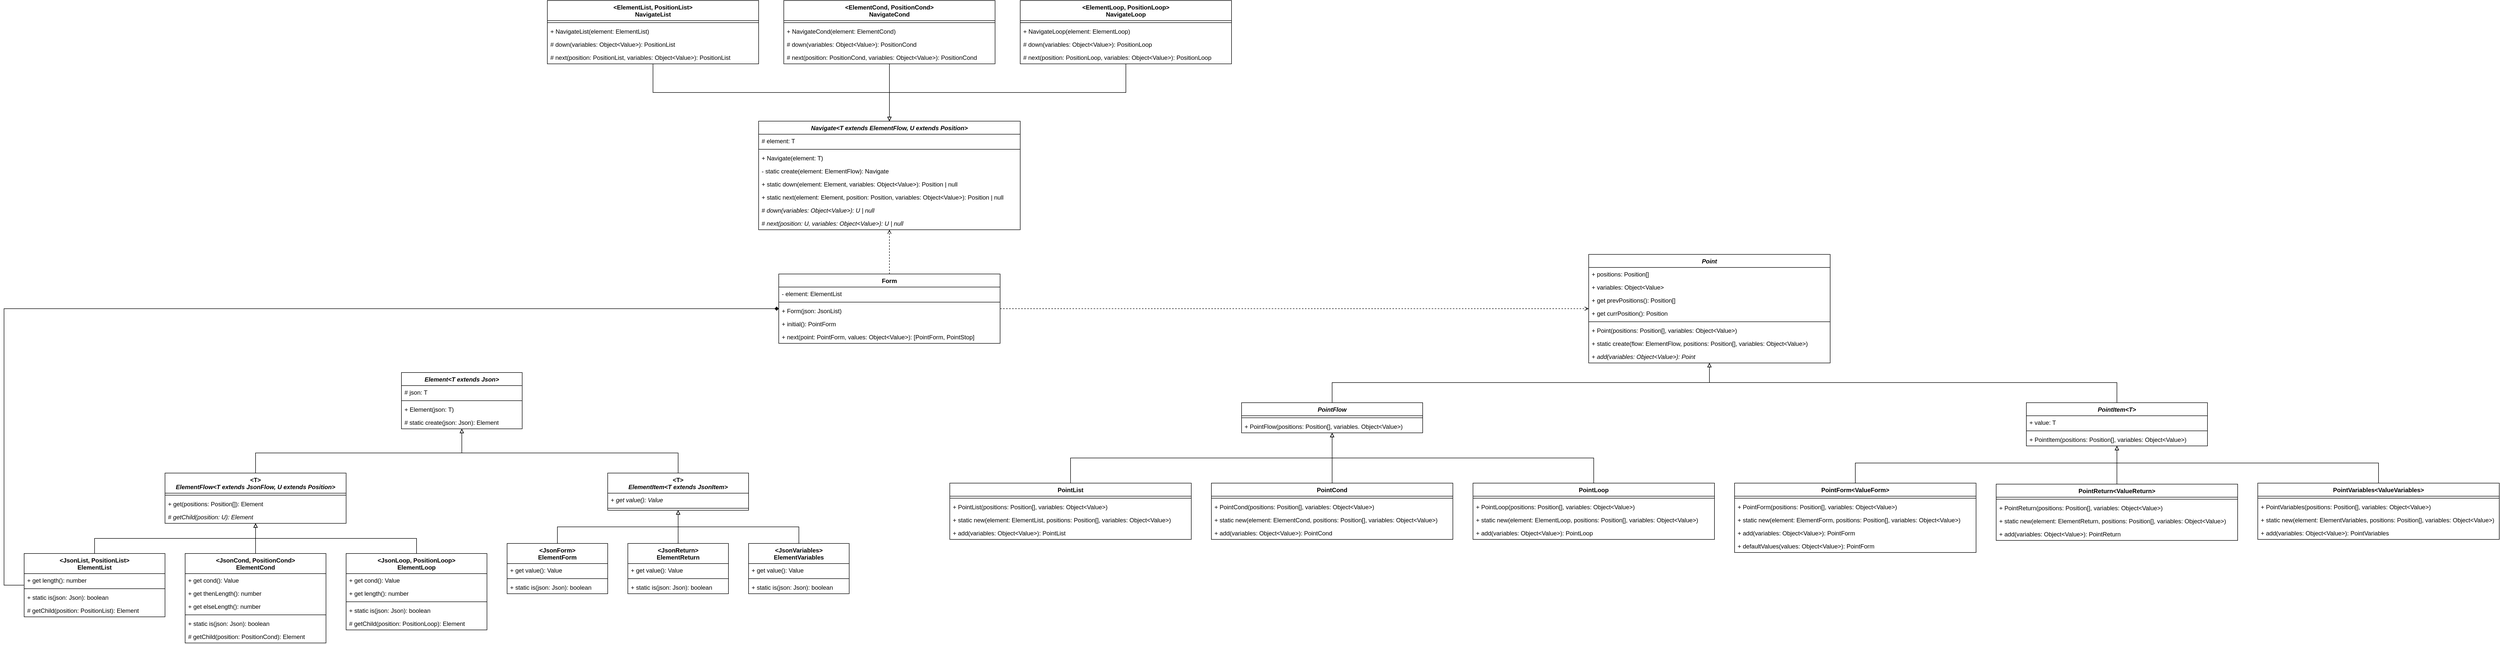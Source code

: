 <mxfile version="22.1.5" type="google">
  <diagram id="C5RBs43oDa-KdzZeNtuy" name="Page-1">
    <mxGraphModel grid="1" page="1" gridSize="10" guides="1" tooltips="1" connect="1" arrows="1" fold="1" pageScale="1" pageWidth="827" pageHeight="1169" math="0" shadow="0">
      <root>
        <mxCell id="WIyWlLk6GJQsqaUBKTNV-0" />
        <mxCell id="WIyWlLk6GJQsqaUBKTNV-1" parent="WIyWlLk6GJQsqaUBKTNV-0" />
        <mxCell id="wrRCGFxMUO7dHaXNpFXi-87" style="edgeStyle=orthogonalEdgeStyle;rounded=0;orthogonalLoop=1;jettySize=auto;html=1;dashed=1;endArrow=open;endFill=0;" edge="1" parent="WIyWlLk6GJQsqaUBKTNV-1" source="wrRCGFxMUO7dHaXNpFXi-0" target="wrRCGFxMUO7dHaXNpFXi-5">
          <mxGeometry relative="1" as="geometry" />
        </mxCell>
        <mxCell id="2OOUMkNJdqYM8mr7H8rO-6" style="edgeStyle=orthogonalEdgeStyle;rounded=0;orthogonalLoop=1;jettySize=auto;html=1;dashed=1;endArrow=open;endFill=0;" edge="1" parent="WIyWlLk6GJQsqaUBKTNV-1" source="wrRCGFxMUO7dHaXNpFXi-0" target="wrRCGFxMUO7dHaXNpFXi-184">
          <mxGeometry relative="1" as="geometry" />
        </mxCell>
        <mxCell id="wrRCGFxMUO7dHaXNpFXi-0" value="Form" style="swimlane;fontStyle=1;align=center;verticalAlign=top;childLayout=stackLayout;horizontal=1;startSize=26;horizontalStack=0;resizeParent=1;resizeParentMax=0;resizeLast=0;collapsible=1;marginBottom=0;whiteSpace=wrap;html=1;" vertex="1" parent="WIyWlLk6GJQsqaUBKTNV-1">
          <mxGeometry x="-160" y="64" width="440" height="138" as="geometry" />
        </mxCell>
        <mxCell id="wrRCGFxMUO7dHaXNpFXi-1" value="- element: ElementList" style="text;strokeColor=none;fillColor=none;align=left;verticalAlign=top;spacingLeft=4;spacingRight=4;overflow=hidden;rotatable=0;points=[[0,0.5],[1,0.5]];portConstraint=eastwest;whiteSpace=wrap;html=1;" vertex="1" parent="wrRCGFxMUO7dHaXNpFXi-0">
          <mxGeometry y="26" width="440" height="26" as="geometry" />
        </mxCell>
        <mxCell id="wrRCGFxMUO7dHaXNpFXi-2" value="" style="line;strokeWidth=1;fillColor=none;align=left;verticalAlign=middle;spacingTop=-1;spacingLeft=3;spacingRight=3;rotatable=0;labelPosition=right;points=[];portConstraint=eastwest;strokeColor=inherit;" vertex="1" parent="wrRCGFxMUO7dHaXNpFXi-0">
          <mxGeometry y="52" width="440" height="8" as="geometry" />
        </mxCell>
        <mxCell id="wrRCGFxMUO7dHaXNpFXi-3" value="+ Form(json: JsonList)" style="text;strokeColor=none;fillColor=none;align=left;verticalAlign=top;spacingLeft=4;spacingRight=4;overflow=hidden;rotatable=0;points=[[0,0.5],[1,0.5]];portConstraint=eastwest;whiteSpace=wrap;html=1;" vertex="1" parent="wrRCGFxMUO7dHaXNpFXi-0">
          <mxGeometry y="60" width="440" height="26" as="geometry" />
        </mxCell>
        <mxCell id="wrRCGFxMUO7dHaXNpFXi-36" value="+ initial(): PointForm" style="text;strokeColor=none;fillColor=none;align=left;verticalAlign=top;spacingLeft=4;spacingRight=4;overflow=hidden;rotatable=0;points=[[0,0.5],[1,0.5]];portConstraint=eastwest;whiteSpace=wrap;html=1;" vertex="1" parent="wrRCGFxMUO7dHaXNpFXi-0">
          <mxGeometry y="86" width="440" height="26" as="geometry" />
        </mxCell>
        <mxCell id="wrRCGFxMUO7dHaXNpFXi-4" value="+ next(point: PointForm, values: Object&amp;lt;Value&amp;gt;): [PointForm, PointStop]" style="text;strokeColor=none;fillColor=none;align=left;verticalAlign=top;spacingLeft=4;spacingRight=4;overflow=hidden;rotatable=0;points=[[0,0.5],[1,0.5]];portConstraint=eastwest;whiteSpace=wrap;html=1;" vertex="1" parent="wrRCGFxMUO7dHaXNpFXi-0">
          <mxGeometry y="112" width="440" height="26" as="geometry" />
        </mxCell>
        <mxCell id="wrRCGFxMUO7dHaXNpFXi-5" value="&lt;i&gt;Point&lt;/i&gt;" style="swimlane;fontStyle=1;align=center;verticalAlign=top;childLayout=stackLayout;horizontal=1;startSize=26;horizontalStack=0;resizeParent=1;resizeParentMax=0;resizeLast=0;collapsible=1;marginBottom=0;whiteSpace=wrap;html=1;" vertex="1" parent="WIyWlLk6GJQsqaUBKTNV-1">
          <mxGeometry x="1450" y="25" width="480" height="216" as="geometry" />
        </mxCell>
        <mxCell id="wrRCGFxMUO7dHaXNpFXi-15" value="+ positions: Position[]" style="text;strokeColor=none;fillColor=none;align=left;verticalAlign=top;spacingLeft=4;spacingRight=4;overflow=hidden;rotatable=0;points=[[0,0.5],[1,0.5]];portConstraint=eastwest;whiteSpace=wrap;html=1;" vertex="1" parent="wrRCGFxMUO7dHaXNpFXi-5">
          <mxGeometry y="26" width="480" height="26" as="geometry" />
        </mxCell>
        <mxCell id="2OOUMkNJdqYM8mr7H8rO-25" value="+ variables: Object&amp;lt;Value&amp;gt;" style="text;strokeColor=none;fillColor=none;align=left;verticalAlign=top;spacingLeft=4;spacingRight=4;overflow=hidden;rotatable=0;points=[[0,0.5],[1,0.5]];portConstraint=eastwest;whiteSpace=wrap;html=1;" vertex="1" parent="wrRCGFxMUO7dHaXNpFXi-5">
          <mxGeometry y="52" width="480" height="26" as="geometry" />
        </mxCell>
        <mxCell id="wrRCGFxMUO7dHaXNpFXi-6" value="+ get prevPositions(): Position[]" style="text;strokeColor=none;fillColor=none;align=left;verticalAlign=top;spacingLeft=4;spacingRight=4;overflow=hidden;rotatable=0;points=[[0,0.5],[1,0.5]];portConstraint=eastwest;whiteSpace=wrap;html=1;" vertex="1" parent="wrRCGFxMUO7dHaXNpFXi-5">
          <mxGeometry y="78" width="480" height="26" as="geometry" />
        </mxCell>
        <mxCell id="2OOUMkNJdqYM8mr7H8rO-26" value="+ get currPosition(): Position" style="text;strokeColor=none;fillColor=none;align=left;verticalAlign=top;spacingLeft=4;spacingRight=4;overflow=hidden;rotatable=0;points=[[0,0.5],[1,0.5]];portConstraint=eastwest;whiteSpace=wrap;html=1;" vertex="1" parent="wrRCGFxMUO7dHaXNpFXi-5">
          <mxGeometry y="104" width="480" height="26" as="geometry" />
        </mxCell>
        <mxCell id="wrRCGFxMUO7dHaXNpFXi-7" value="" style="line;strokeWidth=1;fillColor=none;align=left;verticalAlign=middle;spacingTop=-1;spacingLeft=3;spacingRight=3;rotatable=0;labelPosition=right;points=[];portConstraint=eastwest;strokeColor=inherit;" vertex="1" parent="wrRCGFxMUO7dHaXNpFXi-5">
          <mxGeometry y="130" width="480" height="8" as="geometry" />
        </mxCell>
        <mxCell id="wrRCGFxMUO7dHaXNpFXi-8" value="+ Point(positions: Position[], variables: Object&amp;lt;Value&amp;gt;)" style="text;strokeColor=none;fillColor=none;align=left;verticalAlign=top;spacingLeft=4;spacingRight=4;overflow=hidden;rotatable=0;points=[[0,0.5],[1,0.5]];portConstraint=eastwest;whiteSpace=wrap;html=1;" vertex="1" parent="wrRCGFxMUO7dHaXNpFXi-5">
          <mxGeometry y="138" width="480" height="26" as="geometry" />
        </mxCell>
        <mxCell id="2OOUMkNJdqYM8mr7H8rO-23" value="+ static create(flow: ElementFlow, positions: Position[], variables: Object&amp;lt;Value&amp;gt;)" style="text;strokeColor=none;fillColor=none;align=left;verticalAlign=top;spacingLeft=4;spacingRight=4;overflow=hidden;rotatable=0;points=[[0,0.5],[1,0.5]];portConstraint=eastwest;whiteSpace=wrap;html=1;" vertex="1" parent="wrRCGFxMUO7dHaXNpFXi-5">
          <mxGeometry y="164" width="480" height="26" as="geometry" />
        </mxCell>
        <mxCell id="2OOUMkNJdqYM8mr7H8rO-24" value="+ &lt;i&gt;add(variables: Object&amp;lt;Value&amp;gt;): Point&lt;/i&gt;" style="text;strokeColor=none;fillColor=none;align=left;verticalAlign=top;spacingLeft=4;spacingRight=4;overflow=hidden;rotatable=0;points=[[0,0.5],[1,0.5]];portConstraint=eastwest;whiteSpace=wrap;html=1;" vertex="1" parent="wrRCGFxMUO7dHaXNpFXi-5">
          <mxGeometry y="190" width="480" height="26" as="geometry" />
        </mxCell>
        <mxCell id="2OOUMkNJdqYM8mr7H8rO-49" style="edgeStyle=orthogonalEdgeStyle;rounded=0;orthogonalLoop=1;jettySize=auto;html=1;endArrow=block;endFill=0;" edge="1" parent="WIyWlLk6GJQsqaUBKTNV-1" source="wrRCGFxMUO7dHaXNpFXi-37" target="wrRCGFxMUO7dHaXNpFXi-5">
          <mxGeometry relative="1" as="geometry">
            <Array as="points">
              <mxPoint x="940" y="280" />
              <mxPoint x="1690" y="280" />
            </Array>
          </mxGeometry>
        </mxCell>
        <mxCell id="wrRCGFxMUO7dHaXNpFXi-37" value="&lt;i&gt;PointFlow&lt;/i&gt;" style="swimlane;fontStyle=1;align=center;verticalAlign=top;childLayout=stackLayout;horizontal=1;startSize=26;horizontalStack=0;resizeParent=1;resizeParentMax=0;resizeLast=0;collapsible=1;marginBottom=0;whiteSpace=wrap;html=1;" vertex="1" parent="WIyWlLk6GJQsqaUBKTNV-1">
          <mxGeometry x="760" y="320" width="360" height="60" as="geometry" />
        </mxCell>
        <mxCell id="wrRCGFxMUO7dHaXNpFXi-40" value="" style="line;strokeWidth=1;fillColor=none;align=left;verticalAlign=middle;spacingTop=-1;spacingLeft=3;spacingRight=3;rotatable=0;labelPosition=right;points=[];portConstraint=eastwest;strokeColor=inherit;" vertex="1" parent="wrRCGFxMUO7dHaXNpFXi-37">
          <mxGeometry y="26" width="360" height="8" as="geometry" />
        </mxCell>
        <mxCell id="wrRCGFxMUO7dHaXNpFXi-41" value="+ PointFlow(positions: Position[], variables. Object&amp;lt;Value&amp;gt;)" style="text;strokeColor=none;fillColor=none;align=left;verticalAlign=top;spacingLeft=4;spacingRight=4;overflow=hidden;rotatable=0;points=[[0,0.5],[1,0.5]];portConstraint=eastwest;whiteSpace=wrap;html=1;" vertex="1" parent="wrRCGFxMUO7dHaXNpFXi-37">
          <mxGeometry y="34" width="360" height="26" as="geometry" />
        </mxCell>
        <mxCell id="2OOUMkNJdqYM8mr7H8rO-50" style="edgeStyle=orthogonalEdgeStyle;rounded=0;orthogonalLoop=1;jettySize=auto;html=1;endArrow=block;endFill=0;" edge="1" parent="WIyWlLk6GJQsqaUBKTNV-1" source="wrRCGFxMUO7dHaXNpFXi-42" target="wrRCGFxMUO7dHaXNpFXi-5">
          <mxGeometry relative="1" as="geometry">
            <Array as="points">
              <mxPoint x="2500" y="280" />
              <mxPoint x="1690" y="280" />
            </Array>
          </mxGeometry>
        </mxCell>
        <mxCell id="wrRCGFxMUO7dHaXNpFXi-42" value="&lt;i&gt;PointItem&amp;lt;T&amp;gt;&lt;/i&gt;" style="swimlane;fontStyle=1;align=center;verticalAlign=top;childLayout=stackLayout;horizontal=1;startSize=26;horizontalStack=0;resizeParent=1;resizeParentMax=0;resizeLast=0;collapsible=1;marginBottom=0;whiteSpace=wrap;html=1;" vertex="1" parent="WIyWlLk6GJQsqaUBKTNV-1">
          <mxGeometry x="2320" y="320" width="360" height="86" as="geometry" />
        </mxCell>
        <mxCell id="2OOUMkNJdqYM8mr7H8rO-51" value="+ value: T" style="text;strokeColor=none;fillColor=none;align=left;verticalAlign=top;spacingLeft=4;spacingRight=4;overflow=hidden;rotatable=0;points=[[0,0.5],[1,0.5]];portConstraint=eastwest;whiteSpace=wrap;html=1;" vertex="1" parent="wrRCGFxMUO7dHaXNpFXi-42">
          <mxGeometry y="26" width="360" height="26" as="geometry" />
        </mxCell>
        <mxCell id="wrRCGFxMUO7dHaXNpFXi-45" value="" style="line;strokeWidth=1;fillColor=none;align=left;verticalAlign=middle;spacingTop=-1;spacingLeft=3;spacingRight=3;rotatable=0;labelPosition=right;points=[];portConstraint=eastwest;strokeColor=inherit;" vertex="1" parent="wrRCGFxMUO7dHaXNpFXi-42">
          <mxGeometry y="52" width="360" height="8" as="geometry" />
        </mxCell>
        <mxCell id="wrRCGFxMUO7dHaXNpFXi-46" value="+ PointItem(positions: Position[], variables: Object&amp;lt;Value&amp;gt;)" style="text;strokeColor=none;fillColor=none;align=left;verticalAlign=top;spacingLeft=4;spacingRight=4;overflow=hidden;rotatable=0;points=[[0,0.5],[1,0.5]];portConstraint=eastwest;whiteSpace=wrap;html=1;" vertex="1" parent="wrRCGFxMUO7dHaXNpFXi-42">
          <mxGeometry y="60" width="360" height="26" as="geometry" />
        </mxCell>
        <mxCell id="2OOUMkNJdqYM8mr7H8rO-46" style="edgeStyle=orthogonalEdgeStyle;rounded=0;orthogonalLoop=1;jettySize=auto;html=1;endArrow=block;endFill=0;" edge="1" parent="WIyWlLk6GJQsqaUBKTNV-1" source="wrRCGFxMUO7dHaXNpFXi-47" target="wrRCGFxMUO7dHaXNpFXi-42">
          <mxGeometry relative="1" as="geometry">
            <Array as="points">
              <mxPoint x="1980" y="440" />
              <mxPoint x="2500" y="440" />
            </Array>
          </mxGeometry>
        </mxCell>
        <mxCell id="wrRCGFxMUO7dHaXNpFXi-47" value="PointForm&amp;lt;ValueForm&amp;gt;" style="swimlane;fontStyle=1;align=center;verticalAlign=top;childLayout=stackLayout;horizontal=1;startSize=26;horizontalStack=0;resizeParent=1;resizeParentMax=0;resizeLast=0;collapsible=1;marginBottom=0;whiteSpace=wrap;html=1;" vertex="1" parent="WIyWlLk6GJQsqaUBKTNV-1">
          <mxGeometry x="1740" y="480" width="480" height="138" as="geometry" />
        </mxCell>
        <mxCell id="wrRCGFxMUO7dHaXNpFXi-48" value="" style="line;strokeWidth=1;fillColor=none;align=left;verticalAlign=middle;spacingTop=-1;spacingLeft=3;spacingRight=3;rotatable=0;labelPosition=right;points=[];portConstraint=eastwest;strokeColor=inherit;" vertex="1" parent="wrRCGFxMUO7dHaXNpFXi-47">
          <mxGeometry y="26" width="480" height="8" as="geometry" />
        </mxCell>
        <mxCell id="wrRCGFxMUO7dHaXNpFXi-49" value="+ PointForm(positions: Position[], variables: Object&amp;lt;Value&amp;gt;)" style="text;strokeColor=none;fillColor=none;align=left;verticalAlign=top;spacingLeft=4;spacingRight=4;overflow=hidden;rotatable=0;points=[[0,0.5],[1,0.5]];portConstraint=eastwest;whiteSpace=wrap;html=1;" vertex="1" parent="wrRCGFxMUO7dHaXNpFXi-47">
          <mxGeometry y="34" width="480" height="26" as="geometry" />
        </mxCell>
        <mxCell id="2OOUMkNJdqYM8mr7H8rO-35" value="+ static new(element: ElementForm, positions: Position[], variables: Object&amp;lt;Value&amp;gt;)" style="text;strokeColor=none;fillColor=none;align=left;verticalAlign=top;spacingLeft=4;spacingRight=4;overflow=hidden;rotatable=0;points=[[0,0.5],[1,0.5]];portConstraint=eastwest;whiteSpace=wrap;html=1;" vertex="1" parent="wrRCGFxMUO7dHaXNpFXi-47">
          <mxGeometry y="60" width="480" height="26" as="geometry" />
        </mxCell>
        <mxCell id="2OOUMkNJdqYM8mr7H8rO-36" value="+ add(variables: Object&amp;lt;Value&amp;gt;): PointForm" style="text;strokeColor=none;fillColor=none;align=left;verticalAlign=top;spacingLeft=4;spacingRight=4;overflow=hidden;rotatable=0;points=[[0,0.5],[1,0.5]];portConstraint=eastwest;whiteSpace=wrap;html=1;" vertex="1" parent="wrRCGFxMUO7dHaXNpFXi-47">
          <mxGeometry y="86" width="480" height="26" as="geometry" />
        </mxCell>
        <mxCell id="2OOUMkNJdqYM8mr7H8rO-52" value="+ defaultValues(values: Object&amp;lt;Value&amp;gt;): PointForm" style="text;strokeColor=none;fillColor=none;align=left;verticalAlign=top;spacingLeft=4;spacingRight=4;overflow=hidden;rotatable=0;points=[[0,0.5],[1,0.5]];portConstraint=eastwest;whiteSpace=wrap;html=1;" vertex="1" parent="wrRCGFxMUO7dHaXNpFXi-47">
          <mxGeometry y="112" width="480" height="26" as="geometry" />
        </mxCell>
        <mxCell id="2OOUMkNJdqYM8mr7H8rO-47" style="edgeStyle=orthogonalEdgeStyle;rounded=0;orthogonalLoop=1;jettySize=auto;html=1;endArrow=block;endFill=0;" edge="1" parent="WIyWlLk6GJQsqaUBKTNV-1" source="wrRCGFxMUO7dHaXNpFXi-53" target="wrRCGFxMUO7dHaXNpFXi-42">
          <mxGeometry relative="1" as="geometry" />
        </mxCell>
        <mxCell id="wrRCGFxMUO7dHaXNpFXi-53" value="PointReturn&amp;lt;ValueReturn&amp;gt;" style="swimlane;fontStyle=1;align=center;verticalAlign=top;childLayout=stackLayout;horizontal=1;startSize=26;horizontalStack=0;resizeParent=1;resizeParentMax=0;resizeLast=0;collapsible=1;marginBottom=0;whiteSpace=wrap;html=1;" vertex="1" parent="WIyWlLk6GJQsqaUBKTNV-1">
          <mxGeometry x="2260" y="482" width="480" height="112" as="geometry" />
        </mxCell>
        <mxCell id="wrRCGFxMUO7dHaXNpFXi-57" value="" style="line;strokeWidth=1;fillColor=none;align=left;verticalAlign=middle;spacingTop=-1;spacingLeft=3;spacingRight=3;rotatable=0;labelPosition=right;points=[];portConstraint=eastwest;strokeColor=inherit;" vertex="1" parent="wrRCGFxMUO7dHaXNpFXi-53">
          <mxGeometry y="26" width="480" height="8" as="geometry" />
        </mxCell>
        <mxCell id="wrRCGFxMUO7dHaXNpFXi-58" value="+ PointReturn(positions: Position[], variables: Object&amp;lt;Value&amp;gt;)" style="text;strokeColor=none;fillColor=none;align=left;verticalAlign=top;spacingLeft=4;spacingRight=4;overflow=hidden;rotatable=0;points=[[0,0.5],[1,0.5]];portConstraint=eastwest;whiteSpace=wrap;html=1;" vertex="1" parent="wrRCGFxMUO7dHaXNpFXi-53">
          <mxGeometry y="34" width="480" height="26" as="geometry" />
        </mxCell>
        <mxCell id="2OOUMkNJdqYM8mr7H8rO-37" value="+ static new(element: ElementReturn, positions: Position[], variables: Object&amp;lt;Value&amp;gt;)" style="text;strokeColor=none;fillColor=none;align=left;verticalAlign=top;spacingLeft=4;spacingRight=4;overflow=hidden;rotatable=0;points=[[0,0.5],[1,0.5]];portConstraint=eastwest;whiteSpace=wrap;html=1;" vertex="1" parent="wrRCGFxMUO7dHaXNpFXi-53">
          <mxGeometry y="60" width="480" height="26" as="geometry" />
        </mxCell>
        <mxCell id="2OOUMkNJdqYM8mr7H8rO-38" value="+ add(variables: Object&amp;lt;Value&amp;gt;): PointReturn" style="text;strokeColor=none;fillColor=none;align=left;verticalAlign=top;spacingLeft=4;spacingRight=4;overflow=hidden;rotatable=0;points=[[0,0.5],[1,0.5]];portConstraint=eastwest;whiteSpace=wrap;html=1;" vertex="1" parent="wrRCGFxMUO7dHaXNpFXi-53">
          <mxGeometry y="86" width="480" height="26" as="geometry" />
        </mxCell>
        <mxCell id="2OOUMkNJdqYM8mr7H8rO-48" style="edgeStyle=orthogonalEdgeStyle;rounded=0;orthogonalLoop=1;jettySize=auto;html=1;endArrow=block;endFill=0;" edge="1" parent="WIyWlLk6GJQsqaUBKTNV-1" source="wrRCGFxMUO7dHaXNpFXi-59" target="wrRCGFxMUO7dHaXNpFXi-42">
          <mxGeometry relative="1" as="geometry">
            <Array as="points">
              <mxPoint x="3020" y="440" />
              <mxPoint x="2500" y="440" />
            </Array>
          </mxGeometry>
        </mxCell>
        <mxCell id="wrRCGFxMUO7dHaXNpFXi-59" value="PointVariables&amp;lt;ValueVariables&amp;gt;" style="swimlane;fontStyle=1;align=center;verticalAlign=top;childLayout=stackLayout;horizontal=1;startSize=26;horizontalStack=0;resizeParent=1;resizeParentMax=0;resizeLast=0;collapsible=1;marginBottom=0;whiteSpace=wrap;html=1;" vertex="1" parent="WIyWlLk6GJQsqaUBKTNV-1">
          <mxGeometry x="2780" y="480" width="480" height="112" as="geometry" />
        </mxCell>
        <mxCell id="wrRCGFxMUO7dHaXNpFXi-61" value="" style="line;strokeWidth=1;fillColor=none;align=left;verticalAlign=middle;spacingTop=-1;spacingLeft=3;spacingRight=3;rotatable=0;labelPosition=right;points=[];portConstraint=eastwest;strokeColor=inherit;" vertex="1" parent="wrRCGFxMUO7dHaXNpFXi-59">
          <mxGeometry y="26" width="480" height="8" as="geometry" />
        </mxCell>
        <mxCell id="wrRCGFxMUO7dHaXNpFXi-62" value="+ PointVariables(positions: Position[], variables: Object&amp;lt;Value&amp;gt;)" style="text;strokeColor=none;fillColor=none;align=left;verticalAlign=top;spacingLeft=4;spacingRight=4;overflow=hidden;rotatable=0;points=[[0,0.5],[1,0.5]];portConstraint=eastwest;whiteSpace=wrap;html=1;" vertex="1" parent="wrRCGFxMUO7dHaXNpFXi-59">
          <mxGeometry y="34" width="480" height="26" as="geometry" />
        </mxCell>
        <mxCell id="2OOUMkNJdqYM8mr7H8rO-39" value="+ static new(element: ElementVariables, positions: Position[], variables: Object&amp;lt;Value&amp;gt;)" style="text;strokeColor=none;fillColor=none;align=left;verticalAlign=top;spacingLeft=4;spacingRight=4;overflow=hidden;rotatable=0;points=[[0,0.5],[1,0.5]];portConstraint=eastwest;whiteSpace=wrap;html=1;" vertex="1" parent="wrRCGFxMUO7dHaXNpFXi-59">
          <mxGeometry y="60" width="480" height="26" as="geometry" />
        </mxCell>
        <mxCell id="2OOUMkNJdqYM8mr7H8rO-40" value="+ add(variables: Object&amp;lt;Value&amp;gt;): PointVariables" style="text;strokeColor=none;fillColor=none;align=left;verticalAlign=top;spacingLeft=4;spacingRight=4;overflow=hidden;rotatable=0;points=[[0,0.5],[1,0.5]];portConstraint=eastwest;whiteSpace=wrap;html=1;" vertex="1" parent="wrRCGFxMUO7dHaXNpFXi-59">
          <mxGeometry y="86" width="480" height="26" as="geometry" />
        </mxCell>
        <mxCell id="2OOUMkNJdqYM8mr7H8rO-42" style="edgeStyle=orthogonalEdgeStyle;rounded=0;orthogonalLoop=1;jettySize=auto;html=1;endArrow=block;endFill=0;" edge="1" parent="WIyWlLk6GJQsqaUBKTNV-1" source="wrRCGFxMUO7dHaXNpFXi-66" target="wrRCGFxMUO7dHaXNpFXi-37">
          <mxGeometry relative="1" as="geometry">
            <Array as="points">
              <mxPoint x="420" y="430" />
              <mxPoint x="940" y="430" />
            </Array>
          </mxGeometry>
        </mxCell>
        <mxCell id="wrRCGFxMUO7dHaXNpFXi-66" value="PointList" style="swimlane;fontStyle=1;align=center;verticalAlign=top;childLayout=stackLayout;horizontal=1;startSize=26;horizontalStack=0;resizeParent=1;resizeParentMax=0;resizeLast=0;collapsible=1;marginBottom=0;whiteSpace=wrap;html=1;" vertex="1" parent="WIyWlLk6GJQsqaUBKTNV-1">
          <mxGeometry x="180" y="480" width="480" height="112" as="geometry" />
        </mxCell>
        <mxCell id="wrRCGFxMUO7dHaXNpFXi-70" value="" style="line;strokeWidth=1;fillColor=none;align=left;verticalAlign=middle;spacingTop=-1;spacingLeft=3;spacingRight=3;rotatable=0;labelPosition=right;points=[];portConstraint=eastwest;strokeColor=inherit;" vertex="1" parent="wrRCGFxMUO7dHaXNpFXi-66">
          <mxGeometry y="26" width="480" height="8" as="geometry" />
        </mxCell>
        <mxCell id="wrRCGFxMUO7dHaXNpFXi-71" value="+ PointList(positions: Position[], variables: Object&amp;lt;Value&amp;gt;)" style="text;strokeColor=none;fillColor=none;align=left;verticalAlign=top;spacingLeft=4;spacingRight=4;overflow=hidden;rotatable=0;points=[[0,0.5],[1,0.5]];portConstraint=eastwest;whiteSpace=wrap;html=1;" vertex="1" parent="wrRCGFxMUO7dHaXNpFXi-66">
          <mxGeometry y="34" width="480" height="26" as="geometry" />
        </mxCell>
        <mxCell id="2OOUMkNJdqYM8mr7H8rO-27" value="+ static new(element: ElementList, positions: Position[], variables: Object&amp;lt;Value&amp;gt;)" style="text;strokeColor=none;fillColor=none;align=left;verticalAlign=top;spacingLeft=4;spacingRight=4;overflow=hidden;rotatable=0;points=[[0,0.5],[1,0.5]];portConstraint=eastwest;whiteSpace=wrap;html=1;" vertex="1" parent="wrRCGFxMUO7dHaXNpFXi-66">
          <mxGeometry y="60" width="480" height="26" as="geometry" />
        </mxCell>
        <mxCell id="2OOUMkNJdqYM8mr7H8rO-29" value="+ add(variables: Object&amp;lt;Value&amp;gt;): PointList" style="text;strokeColor=none;fillColor=none;align=left;verticalAlign=top;spacingLeft=4;spacingRight=4;overflow=hidden;rotatable=0;points=[[0,0.5],[1,0.5]];portConstraint=eastwest;whiteSpace=wrap;html=1;" vertex="1" parent="wrRCGFxMUO7dHaXNpFXi-66">
          <mxGeometry y="86" width="480" height="26" as="geometry" />
        </mxCell>
        <mxCell id="2OOUMkNJdqYM8mr7H8rO-43" style="edgeStyle=orthogonalEdgeStyle;rounded=0;orthogonalLoop=1;jettySize=auto;html=1;endArrow=block;endFill=0;" edge="1" parent="WIyWlLk6GJQsqaUBKTNV-1" source="wrRCGFxMUO7dHaXNpFXi-74" target="wrRCGFxMUO7dHaXNpFXi-37">
          <mxGeometry relative="1" as="geometry" />
        </mxCell>
        <mxCell id="wrRCGFxMUO7dHaXNpFXi-74" value="PointCond" style="swimlane;fontStyle=1;align=center;verticalAlign=top;childLayout=stackLayout;horizontal=1;startSize=26;horizontalStack=0;resizeParent=1;resizeParentMax=0;resizeLast=0;collapsible=1;marginBottom=0;whiteSpace=wrap;html=1;" vertex="1" parent="WIyWlLk6GJQsqaUBKTNV-1">
          <mxGeometry x="700" y="480" width="480" height="112" as="geometry" />
        </mxCell>
        <mxCell id="wrRCGFxMUO7dHaXNpFXi-75" value="" style="line;strokeWidth=1;fillColor=none;align=left;verticalAlign=middle;spacingTop=-1;spacingLeft=3;spacingRight=3;rotatable=0;labelPosition=right;points=[];portConstraint=eastwest;strokeColor=inherit;" vertex="1" parent="wrRCGFxMUO7dHaXNpFXi-74">
          <mxGeometry y="26" width="480" height="8" as="geometry" />
        </mxCell>
        <mxCell id="wrRCGFxMUO7dHaXNpFXi-76" value="+ PointCond(positions: Position[], variables: Object&amp;lt;Value&amp;gt;)" style="text;strokeColor=none;fillColor=none;align=left;verticalAlign=top;spacingLeft=4;spacingRight=4;overflow=hidden;rotatable=0;points=[[0,0.5],[1,0.5]];portConstraint=eastwest;whiteSpace=wrap;html=1;" vertex="1" parent="wrRCGFxMUO7dHaXNpFXi-74">
          <mxGeometry y="34" width="480" height="26" as="geometry" />
        </mxCell>
        <mxCell id="2OOUMkNJdqYM8mr7H8rO-31" value="+ static new(element: ElementCond, positions: Position[], variables: Object&amp;lt;Value&amp;gt;)" style="text;strokeColor=none;fillColor=none;align=left;verticalAlign=top;spacingLeft=4;spacingRight=4;overflow=hidden;rotatable=0;points=[[0,0.5],[1,0.5]];portConstraint=eastwest;whiteSpace=wrap;html=1;" vertex="1" parent="wrRCGFxMUO7dHaXNpFXi-74">
          <mxGeometry y="60" width="480" height="26" as="geometry" />
        </mxCell>
        <mxCell id="2OOUMkNJdqYM8mr7H8rO-32" value="+ add(variables: Object&amp;lt;Value&amp;gt;): PointCond" style="text;strokeColor=none;fillColor=none;align=left;verticalAlign=top;spacingLeft=4;spacingRight=4;overflow=hidden;rotatable=0;points=[[0,0.5],[1,0.5]];portConstraint=eastwest;whiteSpace=wrap;html=1;" vertex="1" parent="wrRCGFxMUO7dHaXNpFXi-74">
          <mxGeometry y="86" width="480" height="26" as="geometry" />
        </mxCell>
        <mxCell id="wrRCGFxMUO7dHaXNpFXi-110" value="&lt;i&gt;Element&amp;lt;T extends Json&amp;gt;&lt;/i&gt;" style="swimlane;fontStyle=1;align=center;verticalAlign=top;childLayout=stackLayout;horizontal=1;startSize=26;horizontalStack=0;resizeParent=1;resizeParentMax=0;resizeLast=0;collapsible=1;marginBottom=0;whiteSpace=wrap;html=1;" vertex="1" parent="WIyWlLk6GJQsqaUBKTNV-1">
          <mxGeometry x="-910" y="260" width="240" height="112" as="geometry" />
        </mxCell>
        <mxCell id="wrRCGFxMUO7dHaXNpFXi-111" value="# json: T" style="text;strokeColor=none;fillColor=none;align=left;verticalAlign=top;spacingLeft=4;spacingRight=4;overflow=hidden;rotatable=0;points=[[0,0.5],[1,0.5]];portConstraint=eastwest;whiteSpace=wrap;html=1;" vertex="1" parent="wrRCGFxMUO7dHaXNpFXi-110">
          <mxGeometry y="26" width="240" height="26" as="geometry" />
        </mxCell>
        <mxCell id="wrRCGFxMUO7dHaXNpFXi-112" value="" style="line;strokeWidth=1;fillColor=none;align=left;verticalAlign=middle;spacingTop=-1;spacingLeft=3;spacingRight=3;rotatable=0;labelPosition=right;points=[];portConstraint=eastwest;strokeColor=inherit;" vertex="1" parent="wrRCGFxMUO7dHaXNpFXi-110">
          <mxGeometry y="52" width="240" height="8" as="geometry" />
        </mxCell>
        <mxCell id="wrRCGFxMUO7dHaXNpFXi-113" value="+ Element(json: T)" style="text;strokeColor=none;fillColor=none;align=left;verticalAlign=top;spacingLeft=4;spacingRight=4;overflow=hidden;rotatable=0;points=[[0,0.5],[1,0.5]];portConstraint=eastwest;whiteSpace=wrap;html=1;" vertex="1" parent="wrRCGFxMUO7dHaXNpFXi-110">
          <mxGeometry y="60" width="240" height="26" as="geometry" />
        </mxCell>
        <mxCell id="wrRCGFxMUO7dHaXNpFXi-114" value="# static create(json: Json): Element" style="text;strokeColor=none;fillColor=none;align=left;verticalAlign=top;spacingLeft=4;spacingRight=4;overflow=hidden;rotatable=0;points=[[0,0.5],[1,0.5]];portConstraint=eastwest;whiteSpace=wrap;html=1;" vertex="1" parent="wrRCGFxMUO7dHaXNpFXi-110">
          <mxGeometry y="86" width="240" height="26" as="geometry" />
        </mxCell>
        <mxCell id="wrRCGFxMUO7dHaXNpFXi-171" style="edgeStyle=orthogonalEdgeStyle;rounded=0;orthogonalLoop=1;jettySize=auto;html=1;endArrow=block;endFill=0;" edge="1" parent="WIyWlLk6GJQsqaUBKTNV-1" source="wrRCGFxMUO7dHaXNpFXi-117" target="wrRCGFxMUO7dHaXNpFXi-110">
          <mxGeometry relative="1" as="geometry">
            <Array as="points">
              <mxPoint x="-1200" y="420" />
              <mxPoint x="-790" y="420" />
            </Array>
          </mxGeometry>
        </mxCell>
        <mxCell id="wrRCGFxMUO7dHaXNpFXi-117" value="&amp;lt;T&amp;gt;&lt;br&gt;&lt;i&gt;ElementFlow&amp;lt;T extends JsonFlow, U extends Position&amp;gt;&lt;/i&gt;" style="swimlane;fontStyle=1;align=center;verticalAlign=top;childLayout=stackLayout;horizontal=1;startSize=40;horizontalStack=0;resizeParent=1;resizeParentMax=0;resizeLast=0;collapsible=1;marginBottom=0;whiteSpace=wrap;html=1;" vertex="1" parent="WIyWlLk6GJQsqaUBKTNV-1">
          <mxGeometry x="-1380" y="460" width="360" height="100" as="geometry" />
        </mxCell>
        <mxCell id="wrRCGFxMUO7dHaXNpFXi-119" value="" style="line;strokeWidth=1;fillColor=none;align=left;verticalAlign=middle;spacingTop=-1;spacingLeft=3;spacingRight=3;rotatable=0;labelPosition=right;points=[];portConstraint=eastwest;strokeColor=inherit;" vertex="1" parent="wrRCGFxMUO7dHaXNpFXi-117">
          <mxGeometry y="40" width="360" height="8" as="geometry" />
        </mxCell>
        <mxCell id="wrRCGFxMUO7dHaXNpFXi-121" value="+ get(positions: Position[]): Element" style="text;strokeColor=none;fillColor=none;align=left;verticalAlign=top;spacingLeft=4;spacingRight=4;overflow=hidden;rotatable=0;points=[[0,0.5],[1,0.5]];portConstraint=eastwest;whiteSpace=wrap;html=1;" vertex="1" parent="wrRCGFxMUO7dHaXNpFXi-117">
          <mxGeometry y="48" width="360" height="26" as="geometry" />
        </mxCell>
        <mxCell id="wrRCGFxMUO7dHaXNpFXi-122" value="#&amp;nbsp;&lt;i&gt;getChild(position: U): Element&lt;/i&gt;" style="text;strokeColor=none;fillColor=none;align=left;verticalAlign=top;spacingLeft=4;spacingRight=4;overflow=hidden;rotatable=0;points=[[0,0.5],[1,0.5]];portConstraint=eastwest;whiteSpace=wrap;html=1;" vertex="1" parent="wrRCGFxMUO7dHaXNpFXi-117">
          <mxGeometry y="74" width="360" height="26" as="geometry" />
        </mxCell>
        <mxCell id="wrRCGFxMUO7dHaXNpFXi-169" style="edgeStyle=orthogonalEdgeStyle;rounded=0;orthogonalLoop=1;jettySize=auto;html=1;endArrow=block;endFill=0;" edge="1" parent="WIyWlLk6GJQsqaUBKTNV-1" source="wrRCGFxMUO7dHaXNpFXi-123" target="wrRCGFxMUO7dHaXNpFXi-117">
          <mxGeometry relative="1" as="geometry" />
        </mxCell>
        <mxCell id="wrRCGFxMUO7dHaXNpFXi-175" style="edgeStyle=orthogonalEdgeStyle;rounded=0;orthogonalLoop=1;jettySize=auto;html=1;endArrow=diamond;endFill=1;" edge="1" parent="WIyWlLk6GJQsqaUBKTNV-1" source="wrRCGFxMUO7dHaXNpFXi-123" target="wrRCGFxMUO7dHaXNpFXi-0">
          <mxGeometry relative="1" as="geometry">
            <Array as="points">
              <mxPoint x="-1700" y="683" />
              <mxPoint x="-1700" y="133" />
            </Array>
            <mxPoint x="-910" y="133" as="targetPoint" />
          </mxGeometry>
        </mxCell>
        <mxCell id="wrRCGFxMUO7dHaXNpFXi-123" value="&amp;lt;JsonList, PositionList&amp;gt;&lt;br&gt;ElementList" style="swimlane;fontStyle=1;align=center;verticalAlign=top;childLayout=stackLayout;horizontal=1;startSize=40;horizontalStack=0;resizeParent=1;resizeParentMax=0;resizeLast=0;collapsible=1;marginBottom=0;whiteSpace=wrap;html=1;" vertex="1" parent="WIyWlLk6GJQsqaUBKTNV-1">
          <mxGeometry x="-1660" y="620" width="280" height="126" as="geometry" />
        </mxCell>
        <mxCell id="wrRCGFxMUO7dHaXNpFXi-127" value="+ get length(): number" style="text;strokeColor=none;fillColor=none;align=left;verticalAlign=top;spacingLeft=4;spacingRight=4;overflow=hidden;rotatable=0;points=[[0,0.5],[1,0.5]];portConstraint=eastwest;whiteSpace=wrap;html=1;" vertex="1" parent="wrRCGFxMUO7dHaXNpFXi-123">
          <mxGeometry y="40" width="280" height="26" as="geometry" />
        </mxCell>
        <mxCell id="wrRCGFxMUO7dHaXNpFXi-124" value="" style="line;strokeWidth=1;fillColor=none;align=left;verticalAlign=middle;spacingTop=-1;spacingLeft=3;spacingRight=3;rotatable=0;labelPosition=right;points=[];portConstraint=eastwest;strokeColor=inherit;" vertex="1" parent="wrRCGFxMUO7dHaXNpFXi-123">
          <mxGeometry y="66" width="280" height="8" as="geometry" />
        </mxCell>
        <mxCell id="wrRCGFxMUO7dHaXNpFXi-128" value="+ static is(json: Json): boolean" style="text;strokeColor=none;fillColor=none;align=left;verticalAlign=top;spacingLeft=4;spacingRight=4;overflow=hidden;rotatable=0;points=[[0,0.5],[1,0.5]];portConstraint=eastwest;whiteSpace=wrap;html=1;" vertex="1" parent="wrRCGFxMUO7dHaXNpFXi-123">
          <mxGeometry y="74" width="280" height="26" as="geometry" />
        </mxCell>
        <mxCell id="wrRCGFxMUO7dHaXNpFXi-125" value="# getChild(position: PositionList): Element" style="text;strokeColor=none;fillColor=none;align=left;verticalAlign=top;spacingLeft=4;spacingRight=4;overflow=hidden;rotatable=0;points=[[0,0.5],[1,0.5]];portConstraint=eastwest;whiteSpace=wrap;html=1;" vertex="1" parent="wrRCGFxMUO7dHaXNpFXi-123">
          <mxGeometry y="100" width="280" height="26" as="geometry" />
        </mxCell>
        <mxCell id="wrRCGFxMUO7dHaXNpFXi-168" style="edgeStyle=orthogonalEdgeStyle;rounded=0;orthogonalLoop=1;jettySize=auto;html=1;endArrow=block;endFill=0;" edge="1" parent="WIyWlLk6GJQsqaUBKTNV-1" source="wrRCGFxMUO7dHaXNpFXi-129" target="wrRCGFxMUO7dHaXNpFXi-117">
          <mxGeometry relative="1" as="geometry" />
        </mxCell>
        <mxCell id="wrRCGFxMUO7dHaXNpFXi-129" value="&amp;lt;JsonCond, PositionCond&amp;gt;&lt;br&gt;ElementCond" style="swimlane;fontStyle=1;align=center;verticalAlign=top;childLayout=stackLayout;horizontal=1;startSize=40;horizontalStack=0;resizeParent=1;resizeParentMax=0;resizeLast=0;collapsible=1;marginBottom=0;whiteSpace=wrap;html=1;" vertex="1" parent="WIyWlLk6GJQsqaUBKTNV-1">
          <mxGeometry x="-1340" y="620" width="280" height="178" as="geometry" />
        </mxCell>
        <mxCell id="wrRCGFxMUO7dHaXNpFXi-130" value="+ get cond(): Value" style="text;strokeColor=none;fillColor=none;align=left;verticalAlign=top;spacingLeft=4;spacingRight=4;overflow=hidden;rotatable=0;points=[[0,0.5],[1,0.5]];portConstraint=eastwest;whiteSpace=wrap;html=1;" vertex="1" parent="wrRCGFxMUO7dHaXNpFXi-129">
          <mxGeometry y="40" width="280" height="26" as="geometry" />
        </mxCell>
        <mxCell id="wrRCGFxMUO7dHaXNpFXi-134" value="+ get thenLength(): number" style="text;strokeColor=none;fillColor=none;align=left;verticalAlign=top;spacingLeft=4;spacingRight=4;overflow=hidden;rotatable=0;points=[[0,0.5],[1,0.5]];portConstraint=eastwest;whiteSpace=wrap;html=1;" vertex="1" parent="wrRCGFxMUO7dHaXNpFXi-129">
          <mxGeometry y="66" width="280" height="26" as="geometry" />
        </mxCell>
        <mxCell id="wrRCGFxMUO7dHaXNpFXi-135" value="+ get elseLength(): number" style="text;strokeColor=none;fillColor=none;align=left;verticalAlign=top;spacingLeft=4;spacingRight=4;overflow=hidden;rotatable=0;points=[[0,0.5],[1,0.5]];portConstraint=eastwest;whiteSpace=wrap;html=1;" vertex="1" parent="wrRCGFxMUO7dHaXNpFXi-129">
          <mxGeometry y="92" width="280" height="26" as="geometry" />
        </mxCell>
        <mxCell id="wrRCGFxMUO7dHaXNpFXi-131" value="" style="line;strokeWidth=1;fillColor=none;align=left;verticalAlign=middle;spacingTop=-1;spacingLeft=3;spacingRight=3;rotatable=0;labelPosition=right;points=[];portConstraint=eastwest;strokeColor=inherit;" vertex="1" parent="wrRCGFxMUO7dHaXNpFXi-129">
          <mxGeometry y="118" width="280" height="8" as="geometry" />
        </mxCell>
        <mxCell id="wrRCGFxMUO7dHaXNpFXi-132" value="+ static is(json: Json): boolean" style="text;strokeColor=none;fillColor=none;align=left;verticalAlign=top;spacingLeft=4;spacingRight=4;overflow=hidden;rotatable=0;points=[[0,0.5],[1,0.5]];portConstraint=eastwest;whiteSpace=wrap;html=1;" vertex="1" parent="wrRCGFxMUO7dHaXNpFXi-129">
          <mxGeometry y="126" width="280" height="26" as="geometry" />
        </mxCell>
        <mxCell id="wrRCGFxMUO7dHaXNpFXi-133" value="# getChild(position: PositionCond): Element" style="text;strokeColor=none;fillColor=none;align=left;verticalAlign=top;spacingLeft=4;spacingRight=4;overflow=hidden;rotatable=0;points=[[0,0.5],[1,0.5]];portConstraint=eastwest;whiteSpace=wrap;html=1;" vertex="1" parent="wrRCGFxMUO7dHaXNpFXi-129">
          <mxGeometry y="152" width="280" height="26" as="geometry" />
        </mxCell>
        <mxCell id="wrRCGFxMUO7dHaXNpFXi-170" style="edgeStyle=orthogonalEdgeStyle;rounded=0;orthogonalLoop=1;jettySize=auto;html=1;endArrow=block;endFill=0;" edge="1" parent="WIyWlLk6GJQsqaUBKTNV-1" source="wrRCGFxMUO7dHaXNpFXi-136" target="wrRCGFxMUO7dHaXNpFXi-117">
          <mxGeometry relative="1" as="geometry" />
        </mxCell>
        <mxCell id="wrRCGFxMUO7dHaXNpFXi-136" value="&amp;lt;JsonLoop, PositionLoop&amp;gt;&lt;br&gt;ElementLoop" style="swimlane;fontStyle=1;align=center;verticalAlign=top;childLayout=stackLayout;horizontal=1;startSize=40;horizontalStack=0;resizeParent=1;resizeParentMax=0;resizeLast=0;collapsible=1;marginBottom=0;whiteSpace=wrap;html=1;" vertex="1" parent="WIyWlLk6GJQsqaUBKTNV-1">
          <mxGeometry x="-1020" y="620" width="280" height="152" as="geometry" />
        </mxCell>
        <mxCell id="wrRCGFxMUO7dHaXNpFXi-137" value="+ get cond(): Value" style="text;strokeColor=none;fillColor=none;align=left;verticalAlign=top;spacingLeft=4;spacingRight=4;overflow=hidden;rotatable=0;points=[[0,0.5],[1,0.5]];portConstraint=eastwest;whiteSpace=wrap;html=1;" vertex="1" parent="wrRCGFxMUO7dHaXNpFXi-136">
          <mxGeometry y="40" width="280" height="26" as="geometry" />
        </mxCell>
        <mxCell id="wrRCGFxMUO7dHaXNpFXi-138" value="+ get length(): number" style="text;strokeColor=none;fillColor=none;align=left;verticalAlign=top;spacingLeft=4;spacingRight=4;overflow=hidden;rotatable=0;points=[[0,0.5],[1,0.5]];portConstraint=eastwest;whiteSpace=wrap;html=1;" vertex="1" parent="wrRCGFxMUO7dHaXNpFXi-136">
          <mxGeometry y="66" width="280" height="26" as="geometry" />
        </mxCell>
        <mxCell id="wrRCGFxMUO7dHaXNpFXi-140" value="" style="line;strokeWidth=1;fillColor=none;align=left;verticalAlign=middle;spacingTop=-1;spacingLeft=3;spacingRight=3;rotatable=0;labelPosition=right;points=[];portConstraint=eastwest;strokeColor=inherit;" vertex="1" parent="wrRCGFxMUO7dHaXNpFXi-136">
          <mxGeometry y="92" width="280" height="8" as="geometry" />
        </mxCell>
        <mxCell id="wrRCGFxMUO7dHaXNpFXi-141" value="+ static is(json: Json): boolean" style="text;strokeColor=none;fillColor=none;align=left;verticalAlign=top;spacingLeft=4;spacingRight=4;overflow=hidden;rotatable=0;points=[[0,0.5],[1,0.5]];portConstraint=eastwest;whiteSpace=wrap;html=1;" vertex="1" parent="wrRCGFxMUO7dHaXNpFXi-136">
          <mxGeometry y="100" width="280" height="26" as="geometry" />
        </mxCell>
        <mxCell id="wrRCGFxMUO7dHaXNpFXi-142" value="# getChild(position: PositionLoop): Element" style="text;strokeColor=none;fillColor=none;align=left;verticalAlign=top;spacingLeft=4;spacingRight=4;overflow=hidden;rotatable=0;points=[[0,0.5],[1,0.5]];portConstraint=eastwest;whiteSpace=wrap;html=1;" vertex="1" parent="wrRCGFxMUO7dHaXNpFXi-136">
          <mxGeometry y="126" width="280" height="26" as="geometry" />
        </mxCell>
        <mxCell id="wrRCGFxMUO7dHaXNpFXi-172" style="edgeStyle=orthogonalEdgeStyle;rounded=0;orthogonalLoop=1;jettySize=auto;html=1;endArrow=block;endFill=0;" edge="1" parent="WIyWlLk6GJQsqaUBKTNV-1" source="wrRCGFxMUO7dHaXNpFXi-143" target="wrRCGFxMUO7dHaXNpFXi-110">
          <mxGeometry relative="1" as="geometry">
            <Array as="points">
              <mxPoint x="-360" y="420" />
              <mxPoint x="-790" y="420" />
            </Array>
          </mxGeometry>
        </mxCell>
        <mxCell id="wrRCGFxMUO7dHaXNpFXi-143" value="&amp;lt;T&amp;gt;&lt;br&gt;&lt;i&gt;ElementItem&amp;lt;T extends JsonItem&amp;gt;&lt;/i&gt;" style="swimlane;fontStyle=1;align=center;verticalAlign=top;childLayout=stackLayout;horizontal=1;startSize=40;horizontalStack=0;resizeParent=1;resizeParentMax=0;resizeLast=0;collapsible=1;marginBottom=0;whiteSpace=wrap;html=1;" vertex="1" parent="WIyWlLk6GJQsqaUBKTNV-1">
          <mxGeometry x="-500" y="460" width="280" height="74" as="geometry" />
        </mxCell>
        <mxCell id="2OOUMkNJdqYM8mr7H8rO-4" value="+ &lt;i&gt;get value(): Value&lt;/i&gt;" style="text;strokeColor=none;fillColor=none;align=left;verticalAlign=top;spacingLeft=4;spacingRight=4;overflow=hidden;rotatable=0;points=[[0,0.5],[1,0.5]];portConstraint=eastwest;whiteSpace=wrap;html=1;" vertex="1" parent="wrRCGFxMUO7dHaXNpFXi-143">
          <mxGeometry y="40" width="280" height="26" as="geometry" />
        </mxCell>
        <mxCell id="wrRCGFxMUO7dHaXNpFXi-146" value="" style="line;strokeWidth=1;fillColor=none;align=left;verticalAlign=middle;spacingTop=-1;spacingLeft=3;spacingRight=3;rotatable=0;labelPosition=right;points=[];portConstraint=eastwest;strokeColor=inherit;" vertex="1" parent="wrRCGFxMUO7dHaXNpFXi-143">
          <mxGeometry y="66" width="280" height="8" as="geometry" />
        </mxCell>
        <mxCell id="wrRCGFxMUO7dHaXNpFXi-167" style="edgeStyle=orthogonalEdgeStyle;rounded=0;orthogonalLoop=1;jettySize=auto;html=1;endArrow=block;endFill=0;" edge="1" parent="WIyWlLk6GJQsqaUBKTNV-1" source="wrRCGFxMUO7dHaXNpFXi-149" target="wrRCGFxMUO7dHaXNpFXi-143">
          <mxGeometry relative="1" as="geometry" />
        </mxCell>
        <mxCell id="wrRCGFxMUO7dHaXNpFXi-149" value="&amp;lt;JsonForm&amp;gt;&lt;br&gt;ElementForm" style="swimlane;fontStyle=1;align=center;verticalAlign=top;childLayout=stackLayout;horizontal=1;startSize=40;horizontalStack=0;resizeParent=1;resizeParentMax=0;resizeLast=0;collapsible=1;marginBottom=0;whiteSpace=wrap;html=1;" vertex="1" parent="WIyWlLk6GJQsqaUBKTNV-1">
          <mxGeometry x="-700" y="600" width="200" height="100" as="geometry" />
        </mxCell>
        <mxCell id="wrRCGFxMUO7dHaXNpFXi-154" value="+ get value(): Value" style="text;strokeColor=none;fillColor=none;align=left;verticalAlign=top;spacingLeft=4;spacingRight=4;overflow=hidden;rotatable=0;points=[[0,0.5],[1,0.5]];portConstraint=eastwest;whiteSpace=wrap;html=1;" vertex="1" parent="wrRCGFxMUO7dHaXNpFXi-149">
          <mxGeometry y="40" width="200" height="26" as="geometry" />
        </mxCell>
        <mxCell id="wrRCGFxMUO7dHaXNpFXi-152" value="" style="line;strokeWidth=1;fillColor=none;align=left;verticalAlign=middle;spacingTop=-1;spacingLeft=3;spacingRight=3;rotatable=0;labelPosition=right;points=[];portConstraint=eastwest;strokeColor=inherit;" vertex="1" parent="wrRCGFxMUO7dHaXNpFXi-149">
          <mxGeometry y="66" width="200" height="8" as="geometry" />
        </mxCell>
        <mxCell id="wrRCGFxMUO7dHaXNpFXi-153" value="+ static is(json: Json): boolean" style="text;strokeColor=none;fillColor=none;align=left;verticalAlign=top;spacingLeft=4;spacingRight=4;overflow=hidden;rotatable=0;points=[[0,0.5],[1,0.5]];portConstraint=eastwest;whiteSpace=wrap;html=1;" vertex="1" parent="wrRCGFxMUO7dHaXNpFXi-149">
          <mxGeometry y="74" width="200" height="26" as="geometry" />
        </mxCell>
        <mxCell id="wrRCGFxMUO7dHaXNpFXi-165" style="edgeStyle=orthogonalEdgeStyle;rounded=0;orthogonalLoop=1;jettySize=auto;html=1;endArrow=block;endFill=0;" edge="1" parent="WIyWlLk6GJQsqaUBKTNV-1" source="wrRCGFxMUO7dHaXNpFXi-155" target="wrRCGFxMUO7dHaXNpFXi-143">
          <mxGeometry relative="1" as="geometry" />
        </mxCell>
        <mxCell id="wrRCGFxMUO7dHaXNpFXi-155" value="&amp;lt;JsonReturn&amp;gt;&lt;br&gt;ElementReturn" style="swimlane;fontStyle=1;align=center;verticalAlign=top;childLayout=stackLayout;horizontal=1;startSize=40;horizontalStack=0;resizeParent=1;resizeParentMax=0;resizeLast=0;collapsible=1;marginBottom=0;whiteSpace=wrap;html=1;" vertex="1" parent="WIyWlLk6GJQsqaUBKTNV-1">
          <mxGeometry x="-460" y="600" width="200" height="100" as="geometry" />
        </mxCell>
        <mxCell id="wrRCGFxMUO7dHaXNpFXi-156" value="+ get value(): Value" style="text;strokeColor=none;fillColor=none;align=left;verticalAlign=top;spacingLeft=4;spacingRight=4;overflow=hidden;rotatable=0;points=[[0,0.5],[1,0.5]];portConstraint=eastwest;whiteSpace=wrap;html=1;" vertex="1" parent="wrRCGFxMUO7dHaXNpFXi-155">
          <mxGeometry y="40" width="200" height="26" as="geometry" />
        </mxCell>
        <mxCell id="wrRCGFxMUO7dHaXNpFXi-157" value="" style="line;strokeWidth=1;fillColor=none;align=left;verticalAlign=middle;spacingTop=-1;spacingLeft=3;spacingRight=3;rotatable=0;labelPosition=right;points=[];portConstraint=eastwest;strokeColor=inherit;" vertex="1" parent="wrRCGFxMUO7dHaXNpFXi-155">
          <mxGeometry y="66" width="200" height="8" as="geometry" />
        </mxCell>
        <mxCell id="wrRCGFxMUO7dHaXNpFXi-158" value="+ static is(json: Json): boolean" style="text;strokeColor=none;fillColor=none;align=left;verticalAlign=top;spacingLeft=4;spacingRight=4;overflow=hidden;rotatable=0;points=[[0,0.5],[1,0.5]];portConstraint=eastwest;whiteSpace=wrap;html=1;" vertex="1" parent="wrRCGFxMUO7dHaXNpFXi-155">
          <mxGeometry y="74" width="200" height="26" as="geometry" />
        </mxCell>
        <mxCell id="wrRCGFxMUO7dHaXNpFXi-166" style="edgeStyle=orthogonalEdgeStyle;rounded=0;orthogonalLoop=1;jettySize=auto;html=1;endArrow=block;endFill=0;" edge="1" parent="WIyWlLk6GJQsqaUBKTNV-1" source="wrRCGFxMUO7dHaXNpFXi-159" target="wrRCGFxMUO7dHaXNpFXi-143">
          <mxGeometry relative="1" as="geometry" />
        </mxCell>
        <mxCell id="wrRCGFxMUO7dHaXNpFXi-159" value="&amp;lt;JsonVariables&amp;gt;&lt;br&gt;ElementVariables" style="swimlane;fontStyle=1;align=center;verticalAlign=top;childLayout=stackLayout;horizontal=1;startSize=40;horizontalStack=0;resizeParent=1;resizeParentMax=0;resizeLast=0;collapsible=1;marginBottom=0;whiteSpace=wrap;html=1;" vertex="1" parent="WIyWlLk6GJQsqaUBKTNV-1">
          <mxGeometry x="-220" y="600" width="200" height="100" as="geometry" />
        </mxCell>
        <mxCell id="wrRCGFxMUO7dHaXNpFXi-160" value="+ get value(): Value" style="text;strokeColor=none;fillColor=none;align=left;verticalAlign=top;spacingLeft=4;spacingRight=4;overflow=hidden;rotatable=0;points=[[0,0.5],[1,0.5]];portConstraint=eastwest;whiteSpace=wrap;html=1;" vertex="1" parent="wrRCGFxMUO7dHaXNpFXi-159">
          <mxGeometry y="40" width="200" height="26" as="geometry" />
        </mxCell>
        <mxCell id="wrRCGFxMUO7dHaXNpFXi-161" value="" style="line;strokeWidth=1;fillColor=none;align=left;verticalAlign=middle;spacingTop=-1;spacingLeft=3;spacingRight=3;rotatable=0;labelPosition=right;points=[];portConstraint=eastwest;strokeColor=inherit;" vertex="1" parent="wrRCGFxMUO7dHaXNpFXi-159">
          <mxGeometry y="66" width="200" height="8" as="geometry" />
        </mxCell>
        <mxCell id="wrRCGFxMUO7dHaXNpFXi-162" value="+ static is(json: Json): boolean" style="text;strokeColor=none;fillColor=none;align=left;verticalAlign=top;spacingLeft=4;spacingRight=4;overflow=hidden;rotatable=0;points=[[0,0.5],[1,0.5]];portConstraint=eastwest;whiteSpace=wrap;html=1;" vertex="1" parent="wrRCGFxMUO7dHaXNpFXi-159">
          <mxGeometry y="74" width="200" height="26" as="geometry" />
        </mxCell>
        <mxCell id="wrRCGFxMUO7dHaXNpFXi-184" value="&lt;i&gt;Navigate&amp;lt;T extends ElementFlow, U extends Position&amp;gt;&lt;/i&gt;" style="swimlane;fontStyle=1;align=center;verticalAlign=top;childLayout=stackLayout;horizontal=1;startSize=26;horizontalStack=0;resizeParent=1;resizeParentMax=0;resizeLast=0;collapsible=1;marginBottom=0;whiteSpace=wrap;html=1;" vertex="1" parent="WIyWlLk6GJQsqaUBKTNV-1">
          <mxGeometry x="-200" y="-240" width="520" height="216" as="geometry" />
        </mxCell>
        <mxCell id="wrRCGFxMUO7dHaXNpFXi-185" value="# element: T" style="text;strokeColor=none;fillColor=none;align=left;verticalAlign=top;spacingLeft=4;spacingRight=4;overflow=hidden;rotatable=0;points=[[0,0.5],[1,0.5]];portConstraint=eastwest;whiteSpace=wrap;html=1;" vertex="1" parent="wrRCGFxMUO7dHaXNpFXi-184">
          <mxGeometry y="26" width="520" height="26" as="geometry" />
        </mxCell>
        <mxCell id="wrRCGFxMUO7dHaXNpFXi-187" value="" style="line;strokeWidth=1;fillColor=none;align=left;verticalAlign=middle;spacingTop=-1;spacingLeft=3;spacingRight=3;rotatable=0;labelPosition=right;points=[];portConstraint=eastwest;strokeColor=inherit;" vertex="1" parent="wrRCGFxMUO7dHaXNpFXi-184">
          <mxGeometry y="52" width="520" height="8" as="geometry" />
        </mxCell>
        <mxCell id="wrRCGFxMUO7dHaXNpFXi-188" value="+ Navigate(element: T)" style="text;strokeColor=none;fillColor=none;align=left;verticalAlign=top;spacingLeft=4;spacingRight=4;overflow=hidden;rotatable=0;points=[[0,0.5],[1,0.5]];portConstraint=eastwest;whiteSpace=wrap;html=1;" vertex="1" parent="wrRCGFxMUO7dHaXNpFXi-184">
          <mxGeometry y="60" width="520" height="26" as="geometry" />
        </mxCell>
        <mxCell id="wrRCGFxMUO7dHaXNpFXi-189" value="- static create(element: ElementFlow): Navigate" style="text;strokeColor=none;fillColor=none;align=left;verticalAlign=top;spacingLeft=4;spacingRight=4;overflow=hidden;rotatable=0;points=[[0,0.5],[1,0.5]];portConstraint=eastwest;whiteSpace=wrap;html=1;" vertex="1" parent="wrRCGFxMUO7dHaXNpFXi-184">
          <mxGeometry y="86" width="520" height="26" as="geometry" />
        </mxCell>
        <mxCell id="wrRCGFxMUO7dHaXNpFXi-191" value="+ static down(element: Element, variables: Object&amp;lt;Value&amp;gt;): Position | null" style="text;strokeColor=none;fillColor=none;align=left;verticalAlign=top;spacingLeft=4;spacingRight=4;overflow=hidden;rotatable=0;points=[[0,0.5],[1,0.5]];portConstraint=eastwest;whiteSpace=wrap;html=1;" vertex="1" parent="wrRCGFxMUO7dHaXNpFXi-184">
          <mxGeometry y="112" width="520" height="26" as="geometry" />
        </mxCell>
        <mxCell id="wrRCGFxMUO7dHaXNpFXi-192" value="+ static next(element: Element, position: Position, variables: Object&amp;lt;Value&amp;gt;): Position | null" style="text;strokeColor=none;fillColor=none;align=left;verticalAlign=top;spacingLeft=4;spacingRight=4;overflow=hidden;rotatable=0;points=[[0,0.5],[1,0.5]];portConstraint=eastwest;whiteSpace=wrap;html=1;" vertex="1" parent="wrRCGFxMUO7dHaXNpFXi-184">
          <mxGeometry y="138" width="520" height="26" as="geometry" />
        </mxCell>
        <mxCell id="wrRCGFxMUO7dHaXNpFXi-193" value="#&amp;nbsp;&lt;i&gt;down(variables: Object&amp;lt;Value&amp;gt;): U | null&lt;/i&gt;" style="text;strokeColor=none;fillColor=none;align=left;verticalAlign=top;spacingLeft=4;spacingRight=4;overflow=hidden;rotatable=0;points=[[0,0.5],[1,0.5]];portConstraint=eastwest;whiteSpace=wrap;html=1;" vertex="1" parent="wrRCGFxMUO7dHaXNpFXi-184">
          <mxGeometry y="164" width="520" height="26" as="geometry" />
        </mxCell>
        <mxCell id="wrRCGFxMUO7dHaXNpFXi-194" value="#&amp;nbsp;&lt;i&gt;next(position: U, variables: Object&amp;lt;Value&amp;gt;): U | null&lt;/i&gt;" style="text;strokeColor=none;fillColor=none;align=left;verticalAlign=top;spacingLeft=4;spacingRight=4;overflow=hidden;rotatable=0;points=[[0,0.5],[1,0.5]];portConstraint=eastwest;whiteSpace=wrap;html=1;" vertex="1" parent="wrRCGFxMUO7dHaXNpFXi-184">
          <mxGeometry y="190" width="520" height="26" as="geometry" />
        </mxCell>
        <mxCell id="2OOUMkNJdqYM8mr7H8rO-9" style="edgeStyle=orthogonalEdgeStyle;rounded=0;orthogonalLoop=1;jettySize=auto;html=1;endArrow=block;endFill=0;" edge="1" parent="WIyWlLk6GJQsqaUBKTNV-1" source="wrRCGFxMUO7dHaXNpFXi-206" target="wrRCGFxMUO7dHaXNpFXi-184">
          <mxGeometry relative="1" as="geometry" />
        </mxCell>
        <mxCell id="wrRCGFxMUO7dHaXNpFXi-206" value="&amp;lt;ElementList, PositionList&amp;gt;&lt;br&gt;NavigateList" style="swimlane;fontStyle=1;align=center;verticalAlign=top;childLayout=stackLayout;horizontal=1;startSize=40;horizontalStack=0;resizeParent=1;resizeParentMax=0;resizeLast=0;collapsible=1;marginBottom=0;whiteSpace=wrap;html=1;" vertex="1" parent="WIyWlLk6GJQsqaUBKTNV-1">
          <mxGeometry x="-620" y="-480" width="420" height="126" as="geometry" />
        </mxCell>
        <mxCell id="wrRCGFxMUO7dHaXNpFXi-209" value="" style="line;strokeWidth=1;fillColor=none;align=left;verticalAlign=middle;spacingTop=-1;spacingLeft=3;spacingRight=3;rotatable=0;labelPosition=right;points=[];portConstraint=eastwest;strokeColor=inherit;" vertex="1" parent="wrRCGFxMUO7dHaXNpFXi-206">
          <mxGeometry y="40" width="420" height="8" as="geometry" />
        </mxCell>
        <mxCell id="wrRCGFxMUO7dHaXNpFXi-210" value="+ NavigateList(element: ElementList)" style="text;strokeColor=none;fillColor=none;align=left;verticalAlign=top;spacingLeft=4;spacingRight=4;overflow=hidden;rotatable=0;points=[[0,0.5],[1,0.5]];portConstraint=eastwest;whiteSpace=wrap;html=1;" vertex="1" parent="wrRCGFxMUO7dHaXNpFXi-206">
          <mxGeometry y="48" width="420" height="26" as="geometry" />
        </mxCell>
        <mxCell id="wrRCGFxMUO7dHaXNpFXi-211" value="# down(variables: Object&amp;lt;Value&amp;gt;): PositionList" style="text;strokeColor=none;fillColor=none;align=left;verticalAlign=top;spacingLeft=4;spacingRight=4;overflow=hidden;rotatable=0;points=[[0,0.5],[1,0.5]];portConstraint=eastwest;whiteSpace=wrap;html=1;" vertex="1" parent="wrRCGFxMUO7dHaXNpFXi-206">
          <mxGeometry y="74" width="420" height="26" as="geometry" />
        </mxCell>
        <mxCell id="wrRCGFxMUO7dHaXNpFXi-212" value="# next(position: PositionList, variables: Object&amp;lt;Value&amp;gt;): PositionList" style="text;strokeColor=none;fillColor=none;align=left;verticalAlign=top;spacingLeft=4;spacingRight=4;overflow=hidden;rotatable=0;points=[[0,0.5],[1,0.5]];portConstraint=eastwest;whiteSpace=wrap;html=1;" vertex="1" parent="wrRCGFxMUO7dHaXNpFXi-206">
          <mxGeometry y="100" width="420" height="26" as="geometry" />
        </mxCell>
        <mxCell id="2OOUMkNJdqYM8mr7H8rO-8" style="edgeStyle=orthogonalEdgeStyle;rounded=0;orthogonalLoop=1;jettySize=auto;html=1;endArrow=block;endFill=0;" edge="1" parent="WIyWlLk6GJQsqaUBKTNV-1" source="wrRCGFxMUO7dHaXNpFXi-213" target="wrRCGFxMUO7dHaXNpFXi-184">
          <mxGeometry relative="1" as="geometry" />
        </mxCell>
        <mxCell id="wrRCGFxMUO7dHaXNpFXi-213" value="&amp;lt;ElementCond, PositionCond&amp;gt;&lt;br&gt;NavigateCond" style="swimlane;fontStyle=1;align=center;verticalAlign=top;childLayout=stackLayout;horizontal=1;startSize=40;horizontalStack=0;resizeParent=1;resizeParentMax=0;resizeLast=0;collapsible=1;marginBottom=0;whiteSpace=wrap;html=1;" vertex="1" parent="WIyWlLk6GJQsqaUBKTNV-1">
          <mxGeometry x="-150" y="-480" width="420" height="126" as="geometry" />
        </mxCell>
        <mxCell id="wrRCGFxMUO7dHaXNpFXi-214" value="" style="line;strokeWidth=1;fillColor=none;align=left;verticalAlign=middle;spacingTop=-1;spacingLeft=3;spacingRight=3;rotatable=0;labelPosition=right;points=[];portConstraint=eastwest;strokeColor=inherit;" vertex="1" parent="wrRCGFxMUO7dHaXNpFXi-213">
          <mxGeometry y="40" width="420" height="8" as="geometry" />
        </mxCell>
        <mxCell id="wrRCGFxMUO7dHaXNpFXi-215" value="+ NavigateCond(element: ElementCond)" style="text;strokeColor=none;fillColor=none;align=left;verticalAlign=top;spacingLeft=4;spacingRight=4;overflow=hidden;rotatable=0;points=[[0,0.5],[1,0.5]];portConstraint=eastwest;whiteSpace=wrap;html=1;" vertex="1" parent="wrRCGFxMUO7dHaXNpFXi-213">
          <mxGeometry y="48" width="420" height="26" as="geometry" />
        </mxCell>
        <mxCell id="wrRCGFxMUO7dHaXNpFXi-216" value="# down(variables: Object&amp;lt;Value&amp;gt;): PositionCond" style="text;strokeColor=none;fillColor=none;align=left;verticalAlign=top;spacingLeft=4;spacingRight=4;overflow=hidden;rotatable=0;points=[[0,0.5],[1,0.5]];portConstraint=eastwest;whiteSpace=wrap;html=1;" vertex="1" parent="wrRCGFxMUO7dHaXNpFXi-213">
          <mxGeometry y="74" width="420" height="26" as="geometry" />
        </mxCell>
        <mxCell id="wrRCGFxMUO7dHaXNpFXi-217" value="# next(position: PositionCond, variables: Object&amp;lt;Value&amp;gt;): PositionCond" style="text;strokeColor=none;fillColor=none;align=left;verticalAlign=top;spacingLeft=4;spacingRight=4;overflow=hidden;rotatable=0;points=[[0,0.5],[1,0.5]];portConstraint=eastwest;whiteSpace=wrap;html=1;" vertex="1" parent="wrRCGFxMUO7dHaXNpFXi-213">
          <mxGeometry y="100" width="420" height="26" as="geometry" />
        </mxCell>
        <mxCell id="2OOUMkNJdqYM8mr7H8rO-7" style="edgeStyle=orthogonalEdgeStyle;rounded=0;orthogonalLoop=1;jettySize=auto;html=1;endArrow=block;endFill=0;" edge="1" parent="WIyWlLk6GJQsqaUBKTNV-1" source="wrRCGFxMUO7dHaXNpFXi-218" target="wrRCGFxMUO7dHaXNpFXi-184">
          <mxGeometry relative="1" as="geometry" />
        </mxCell>
        <mxCell id="wrRCGFxMUO7dHaXNpFXi-218" value="&amp;lt;ElementLoop, PositionLoop&amp;gt;&lt;br&gt;NavigateLoop" style="swimlane;fontStyle=1;align=center;verticalAlign=top;childLayout=stackLayout;horizontal=1;startSize=40;horizontalStack=0;resizeParent=1;resizeParentMax=0;resizeLast=0;collapsible=1;marginBottom=0;whiteSpace=wrap;html=1;" vertex="1" parent="WIyWlLk6GJQsqaUBKTNV-1">
          <mxGeometry x="320" y="-480" width="420" height="126" as="geometry" />
        </mxCell>
        <mxCell id="wrRCGFxMUO7dHaXNpFXi-219" value="" style="line;strokeWidth=1;fillColor=none;align=left;verticalAlign=middle;spacingTop=-1;spacingLeft=3;spacingRight=3;rotatable=0;labelPosition=right;points=[];portConstraint=eastwest;strokeColor=inherit;" vertex="1" parent="wrRCGFxMUO7dHaXNpFXi-218">
          <mxGeometry y="40" width="420" height="8" as="geometry" />
        </mxCell>
        <mxCell id="wrRCGFxMUO7dHaXNpFXi-220" value="+ NavigateLoop(element: ElementLoop)" style="text;strokeColor=none;fillColor=none;align=left;verticalAlign=top;spacingLeft=4;spacingRight=4;overflow=hidden;rotatable=0;points=[[0,0.5],[1,0.5]];portConstraint=eastwest;whiteSpace=wrap;html=1;" vertex="1" parent="wrRCGFxMUO7dHaXNpFXi-218">
          <mxGeometry y="48" width="420" height="26" as="geometry" />
        </mxCell>
        <mxCell id="wrRCGFxMUO7dHaXNpFXi-221" value="# down(variables: Object&amp;lt;Value&amp;gt;): PositionLoop" style="text;strokeColor=none;fillColor=none;align=left;verticalAlign=top;spacingLeft=4;spacingRight=4;overflow=hidden;rotatable=0;points=[[0,0.5],[1,0.5]];portConstraint=eastwest;whiteSpace=wrap;html=1;" vertex="1" parent="wrRCGFxMUO7dHaXNpFXi-218">
          <mxGeometry y="74" width="420" height="26" as="geometry" />
        </mxCell>
        <mxCell id="wrRCGFxMUO7dHaXNpFXi-222" value="# next(position: PositionLoop, variables: Object&amp;lt;Value&amp;gt;): PositionLoop" style="text;strokeColor=none;fillColor=none;align=left;verticalAlign=top;spacingLeft=4;spacingRight=4;overflow=hidden;rotatable=0;points=[[0,0.5],[1,0.5]];portConstraint=eastwest;whiteSpace=wrap;html=1;" vertex="1" parent="wrRCGFxMUO7dHaXNpFXi-218">
          <mxGeometry y="100" width="420" height="26" as="geometry" />
        </mxCell>
        <mxCell id="2OOUMkNJdqYM8mr7H8rO-45" style="edgeStyle=orthogonalEdgeStyle;rounded=0;orthogonalLoop=1;jettySize=auto;html=1;endArrow=block;endFill=0;" edge="1" parent="WIyWlLk6GJQsqaUBKTNV-1" source="wrRCGFxMUO7dHaXNpFXi-78" target="wrRCGFxMUO7dHaXNpFXi-37">
          <mxGeometry relative="1" as="geometry">
            <Array as="points">
              <mxPoint x="1460" y="430" />
              <mxPoint x="940" y="430" />
            </Array>
          </mxGeometry>
        </mxCell>
        <mxCell id="wrRCGFxMUO7dHaXNpFXi-78" value="PointLoop" style="swimlane;fontStyle=1;align=center;verticalAlign=top;childLayout=stackLayout;horizontal=1;startSize=26;horizontalStack=0;resizeParent=1;resizeParentMax=0;resizeLast=0;collapsible=1;marginBottom=0;whiteSpace=wrap;html=1;" vertex="1" parent="WIyWlLk6GJQsqaUBKTNV-1">
          <mxGeometry x="1220" y="480" width="480" height="112" as="geometry" />
        </mxCell>
        <mxCell id="wrRCGFxMUO7dHaXNpFXi-79" value="" style="line;strokeWidth=1;fillColor=none;align=left;verticalAlign=middle;spacingTop=-1;spacingLeft=3;spacingRight=3;rotatable=0;labelPosition=right;points=[];portConstraint=eastwest;strokeColor=inherit;" vertex="1" parent="wrRCGFxMUO7dHaXNpFXi-78">
          <mxGeometry y="26" width="480" height="8" as="geometry" />
        </mxCell>
        <mxCell id="wrRCGFxMUO7dHaXNpFXi-80" value="+ PointLoop(positions: Position[], variables: Object&amp;lt;Value&amp;gt;)" style="text;strokeColor=none;fillColor=none;align=left;verticalAlign=top;spacingLeft=4;spacingRight=4;overflow=hidden;rotatable=0;points=[[0,0.5],[1,0.5]];portConstraint=eastwest;whiteSpace=wrap;html=1;" vertex="1" parent="wrRCGFxMUO7dHaXNpFXi-78">
          <mxGeometry y="34" width="480" height="26" as="geometry" />
        </mxCell>
        <mxCell id="2OOUMkNJdqYM8mr7H8rO-33" value="+ static new(element: ElementLoop, positions: Position[], variables: Object&amp;lt;Value&amp;gt;)" style="text;strokeColor=none;fillColor=none;align=left;verticalAlign=top;spacingLeft=4;spacingRight=4;overflow=hidden;rotatable=0;points=[[0,0.5],[1,0.5]];portConstraint=eastwest;whiteSpace=wrap;html=1;" vertex="1" parent="wrRCGFxMUO7dHaXNpFXi-78">
          <mxGeometry y="60" width="480" height="26" as="geometry" />
        </mxCell>
        <mxCell id="2OOUMkNJdqYM8mr7H8rO-34" value="+ add(variables: Object&amp;lt;Value&amp;gt;): PointLoop" style="text;strokeColor=none;fillColor=none;align=left;verticalAlign=top;spacingLeft=4;spacingRight=4;overflow=hidden;rotatable=0;points=[[0,0.5],[1,0.5]];portConstraint=eastwest;whiteSpace=wrap;html=1;" vertex="1" parent="wrRCGFxMUO7dHaXNpFXi-78">
          <mxGeometry y="86" width="480" height="26" as="geometry" />
        </mxCell>
      </root>
    </mxGraphModel>
  </diagram>
</mxfile>
